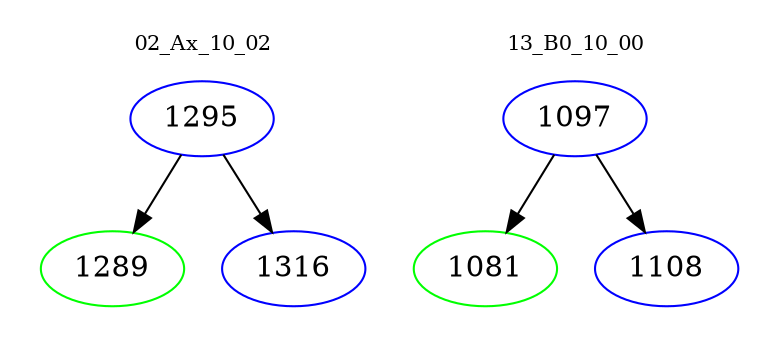 digraph{
subgraph cluster_0 {
color = white
label = "02_Ax_10_02";
fontsize=10;
T0_1295 [label="1295", color="blue"]
T0_1295 -> T0_1289 [color="black"]
T0_1289 [label="1289", color="green"]
T0_1295 -> T0_1316 [color="black"]
T0_1316 [label="1316", color="blue"]
}
subgraph cluster_1 {
color = white
label = "13_B0_10_00";
fontsize=10;
T1_1097 [label="1097", color="blue"]
T1_1097 -> T1_1081 [color="black"]
T1_1081 [label="1081", color="green"]
T1_1097 -> T1_1108 [color="black"]
T1_1108 [label="1108", color="blue"]
}
}
